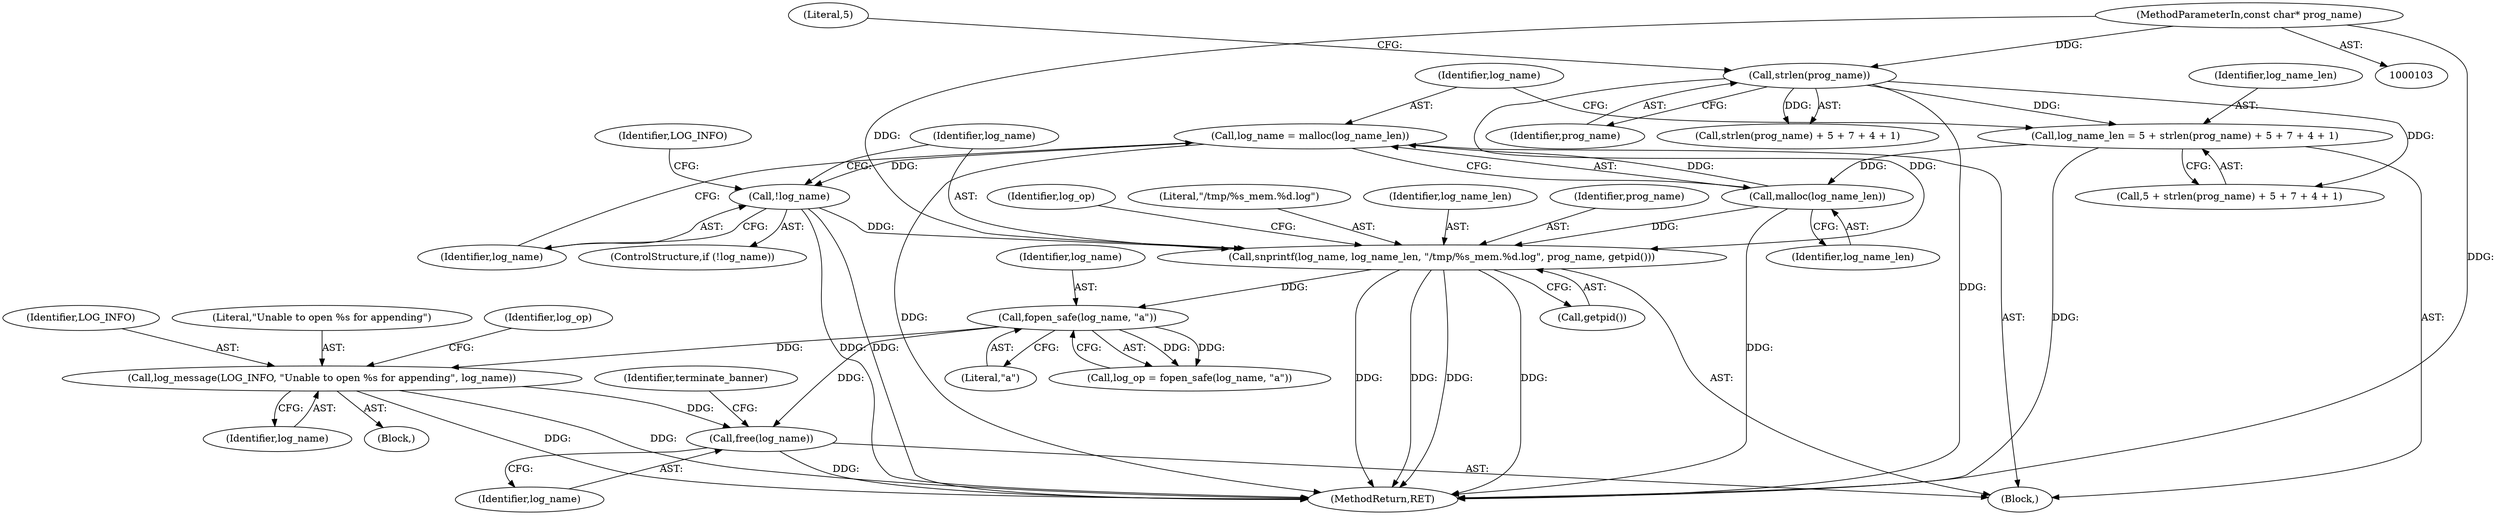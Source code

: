 digraph "0_keepalived_04f2d32871bb3b11d7dc024039952f2fe2750306_9@API" {
"1000195" [label="(Call,free(log_name))"];
"1000168" [label="(Call,log_message(LOG_INFO, \"Unable to open %s for appending\", log_name))"];
"1000160" [label="(Call,fopen_safe(log_name, \"a\"))"];
"1000152" [label="(Call,snprintf(log_name, log_name_len, \"/tmp/%s_mem.%d.log\", prog_name, getpid()))"];
"1000142" [label="(Call,!log_name)"];
"1000137" [label="(Call,log_name = malloc(log_name_len))"];
"1000139" [label="(Call,malloc(log_name_len))"];
"1000123" [label="(Call,log_name_len = 5 + strlen(prog_name) + 5 + 7 + 4 + 1)"];
"1000128" [label="(Call,strlen(prog_name))"];
"1000104" [label="(MethodParameterIn,const char* prog_name)"];
"1000137" [label="(Call,log_name = malloc(log_name_len))"];
"1000124" [label="(Identifier,log_name_len)"];
"1000171" [label="(Identifier,log_name)"];
"1000141" [label="(ControlStructure,if (!log_name))"];
"1000160" [label="(Call,fopen_safe(log_name, \"a\"))"];
"1000162" [label="(Literal,\"a\")"];
"1000167" [label="(Block,)"];
"1000153" [label="(Identifier,log_name)"];
"1000146" [label="(Identifier,LOG_INFO)"];
"1000198" [label="(Identifier,terminate_banner)"];
"1000156" [label="(Identifier,prog_name)"];
"1000129" [label="(Identifier,prog_name)"];
"1000152" [label="(Call,snprintf(log_name, log_name_len, \"/tmp/%s_mem.%d.log\", prog_name, getpid()))"];
"1000127" [label="(Call,strlen(prog_name) + 5 + 7 + 4 + 1)"];
"1000195" [label="(Call,free(log_name))"];
"1000157" [label="(Call,getpid())"];
"1000139" [label="(Call,malloc(log_name_len))"];
"1000125" [label="(Call,5 + strlen(prog_name) + 5 + 7 + 4 + 1)"];
"1000159" [label="(Identifier,log_op)"];
"1000170" [label="(Literal,\"Unable to open %s for appending\")"];
"1000161" [label="(Identifier,log_name)"];
"1000143" [label="(Identifier,log_name)"];
"1000131" [label="(Literal,5)"];
"1000104" [label="(MethodParameterIn,const char* prog_name)"];
"1000200" [label="(MethodReturn,RET)"];
"1000106" [label="(Block,)"];
"1000173" [label="(Identifier,log_op)"];
"1000155" [label="(Literal,\"/tmp/%s_mem.%d.log\")"];
"1000158" [label="(Call,log_op = fopen_safe(log_name, \"a\"))"];
"1000128" [label="(Call,strlen(prog_name))"];
"1000138" [label="(Identifier,log_name)"];
"1000123" [label="(Call,log_name_len = 5 + strlen(prog_name) + 5 + 7 + 4 + 1)"];
"1000169" [label="(Identifier,LOG_INFO)"];
"1000154" [label="(Identifier,log_name_len)"];
"1000140" [label="(Identifier,log_name_len)"];
"1000142" [label="(Call,!log_name)"];
"1000196" [label="(Identifier,log_name)"];
"1000168" [label="(Call,log_message(LOG_INFO, \"Unable to open %s for appending\", log_name))"];
"1000195" -> "1000106"  [label="AST: "];
"1000195" -> "1000196"  [label="CFG: "];
"1000196" -> "1000195"  [label="AST: "];
"1000198" -> "1000195"  [label="CFG: "];
"1000195" -> "1000200"  [label="DDG: "];
"1000168" -> "1000195"  [label="DDG: "];
"1000160" -> "1000195"  [label="DDG: "];
"1000168" -> "1000167"  [label="AST: "];
"1000168" -> "1000171"  [label="CFG: "];
"1000169" -> "1000168"  [label="AST: "];
"1000170" -> "1000168"  [label="AST: "];
"1000171" -> "1000168"  [label="AST: "];
"1000173" -> "1000168"  [label="CFG: "];
"1000168" -> "1000200"  [label="DDG: "];
"1000168" -> "1000200"  [label="DDG: "];
"1000160" -> "1000168"  [label="DDG: "];
"1000160" -> "1000158"  [label="AST: "];
"1000160" -> "1000162"  [label="CFG: "];
"1000161" -> "1000160"  [label="AST: "];
"1000162" -> "1000160"  [label="AST: "];
"1000158" -> "1000160"  [label="CFG: "];
"1000160" -> "1000158"  [label="DDG: "];
"1000160" -> "1000158"  [label="DDG: "];
"1000152" -> "1000160"  [label="DDG: "];
"1000152" -> "1000106"  [label="AST: "];
"1000152" -> "1000157"  [label="CFG: "];
"1000153" -> "1000152"  [label="AST: "];
"1000154" -> "1000152"  [label="AST: "];
"1000155" -> "1000152"  [label="AST: "];
"1000156" -> "1000152"  [label="AST: "];
"1000157" -> "1000152"  [label="AST: "];
"1000159" -> "1000152"  [label="CFG: "];
"1000152" -> "1000200"  [label="DDG: "];
"1000152" -> "1000200"  [label="DDG: "];
"1000152" -> "1000200"  [label="DDG: "];
"1000152" -> "1000200"  [label="DDG: "];
"1000142" -> "1000152"  [label="DDG: "];
"1000139" -> "1000152"  [label="DDG: "];
"1000128" -> "1000152"  [label="DDG: "];
"1000104" -> "1000152"  [label="DDG: "];
"1000142" -> "1000141"  [label="AST: "];
"1000142" -> "1000143"  [label="CFG: "];
"1000143" -> "1000142"  [label="AST: "];
"1000146" -> "1000142"  [label="CFG: "];
"1000153" -> "1000142"  [label="CFG: "];
"1000142" -> "1000200"  [label="DDG: "];
"1000142" -> "1000200"  [label="DDG: "];
"1000137" -> "1000142"  [label="DDG: "];
"1000137" -> "1000106"  [label="AST: "];
"1000137" -> "1000139"  [label="CFG: "];
"1000138" -> "1000137"  [label="AST: "];
"1000139" -> "1000137"  [label="AST: "];
"1000143" -> "1000137"  [label="CFG: "];
"1000137" -> "1000200"  [label="DDG: "];
"1000139" -> "1000137"  [label="DDG: "];
"1000139" -> "1000140"  [label="CFG: "];
"1000140" -> "1000139"  [label="AST: "];
"1000139" -> "1000200"  [label="DDG: "];
"1000123" -> "1000139"  [label="DDG: "];
"1000123" -> "1000106"  [label="AST: "];
"1000123" -> "1000125"  [label="CFG: "];
"1000124" -> "1000123"  [label="AST: "];
"1000125" -> "1000123"  [label="AST: "];
"1000138" -> "1000123"  [label="CFG: "];
"1000123" -> "1000200"  [label="DDG: "];
"1000128" -> "1000123"  [label="DDG: "];
"1000128" -> "1000127"  [label="AST: "];
"1000128" -> "1000129"  [label="CFG: "];
"1000129" -> "1000128"  [label="AST: "];
"1000131" -> "1000128"  [label="CFG: "];
"1000128" -> "1000200"  [label="DDG: "];
"1000128" -> "1000125"  [label="DDG: "];
"1000128" -> "1000127"  [label="DDG: "];
"1000104" -> "1000128"  [label="DDG: "];
"1000104" -> "1000103"  [label="AST: "];
"1000104" -> "1000200"  [label="DDG: "];
}
